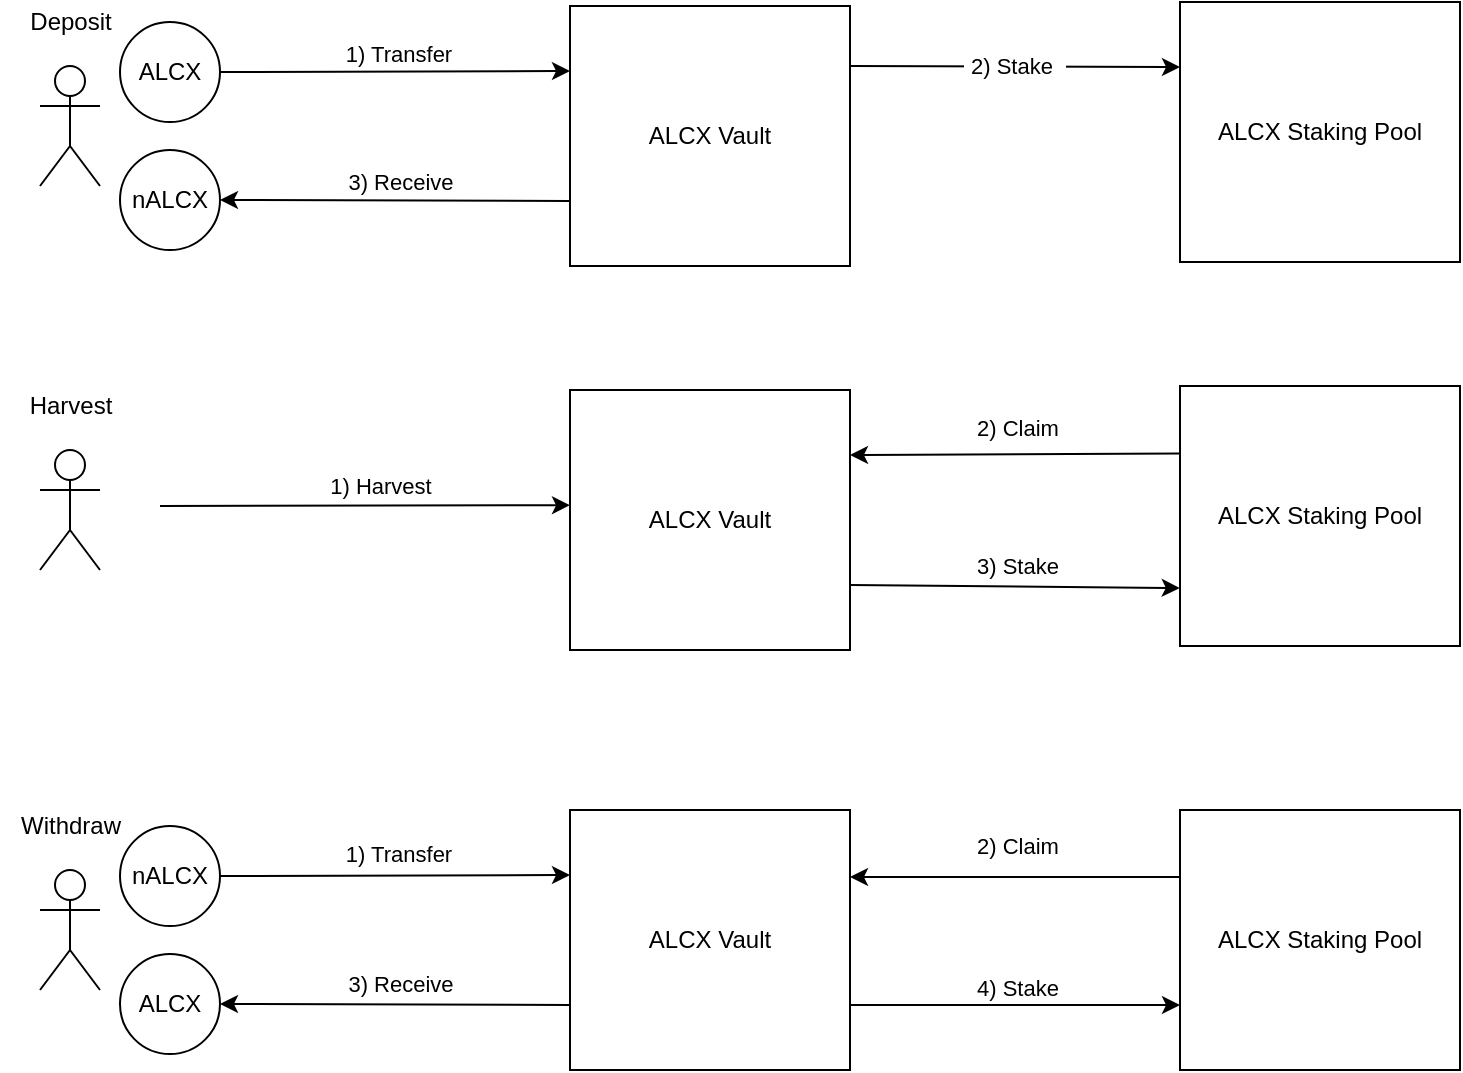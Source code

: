 <mxfile version="14.9.2" type="github"><diagram id="f4z-l0P3tyoFTymofpz4" name="Page-1"><mxGraphModel dx="984" dy="509" grid="1" gridSize="10" guides="1" tooltips="1" connect="1" arrows="1" fold="1" page="1" pageScale="1" pageWidth="850" pageHeight="1100" math="0" shadow="0"><root><mxCell id="0"/><mxCell id="1" parent="0"/><mxCell id="5XbI4EfbOt5XyNFQCaJV-1" value="ALCX Vault" style="whiteSpace=wrap;html=1;" vertex="1" parent="1"><mxGeometry x="355" y="290" width="140" height="130" as="geometry"/></mxCell><mxCell id="5XbI4EfbOt5XyNFQCaJV-2" value="" style="shape=umlActor;verticalLabelPosition=bottom;verticalAlign=top;html=1;outlineConnect=0;" vertex="1" parent="1"><mxGeometry x="90" y="320" width="30" height="60" as="geometry"/></mxCell><mxCell id="5XbI4EfbOt5XyNFQCaJV-3" value="" style="endArrow=classic;html=1;exitX=1;exitY=0.5;exitDx=0;exitDy=0;entryX=0;entryY=0.25;entryDx=0;entryDy=0;" edge="1" parent="1" source="5XbI4EfbOt5XyNFQCaJV-4" target="5XbI4EfbOt5XyNFQCaJV-1"><mxGeometry width="50" height="50" relative="1" as="geometry"><mxPoint x="185" y="334.5" as="sourcePoint"/><mxPoint x="355" y="334.5" as="targetPoint"/></mxGeometry></mxCell><mxCell id="5XbI4EfbOt5XyNFQCaJV-5" value="&amp;nbsp;1) Transfer&amp;nbsp;" style="edgeLabel;html=1;align=center;verticalAlign=middle;resizable=0;points=[];" vertex="1" connectable="0" parent="5XbI4EfbOt5XyNFQCaJV-3"><mxGeometry x="0.176" y="3" relative="1" as="geometry"><mxPoint x="-14" y="-6" as="offset"/></mxGeometry></mxCell><mxCell id="5XbI4EfbOt5XyNFQCaJV-4" value="ALCX" style="ellipse;whiteSpace=wrap;html=1;aspect=fixed;" vertex="1" parent="1"><mxGeometry x="130" y="298" width="50" height="50" as="geometry"/></mxCell><mxCell id="5XbI4EfbOt5XyNFQCaJV-6" value="nALCX" style="ellipse;whiteSpace=wrap;html=1;aspect=fixed;" vertex="1" parent="1"><mxGeometry x="130" y="362" width="50" height="50" as="geometry"/></mxCell><mxCell id="5XbI4EfbOt5XyNFQCaJV-7" value="" style="endArrow=classic;html=1;exitX=0;exitY=0.75;exitDx=0;exitDy=0;entryX=1;entryY=0.5;entryDx=0;entryDy=0;" edge="1" parent="1" source="5XbI4EfbOt5XyNFQCaJV-1" target="5XbI4EfbOt5XyNFQCaJV-6"><mxGeometry width="50" height="50" relative="1" as="geometry"><mxPoint x="210" y="470" as="sourcePoint"/><mxPoint x="380" y="470" as="targetPoint"/></mxGeometry></mxCell><mxCell id="5XbI4EfbOt5XyNFQCaJV-8" value="&amp;nbsp;3) Receive&amp;nbsp;" style="edgeLabel;html=1;align=center;verticalAlign=middle;resizable=0;points=[];" vertex="1" connectable="0" parent="5XbI4EfbOt5XyNFQCaJV-7"><mxGeometry x="0.176" y="3" relative="1" as="geometry"><mxPoint x="18" y="-12" as="offset"/></mxGeometry></mxCell><mxCell id="5XbI4EfbOt5XyNFQCaJV-10" value="ALCX Staking Pool" style="whiteSpace=wrap;html=1;" vertex="1" parent="1"><mxGeometry x="660" y="288" width="140" height="130" as="geometry"/></mxCell><mxCell id="5XbI4EfbOt5XyNFQCaJV-11" value="&amp;nbsp;2) Stake&amp;nbsp;&amp;nbsp;" style="endArrow=classic;html=1;entryX=0;entryY=0.25;entryDx=0;entryDy=0;" edge="1" parent="1" target="5XbI4EfbOt5XyNFQCaJV-10"><mxGeometry width="50" height="50" relative="1" as="geometry"><mxPoint x="495" y="320" as="sourcePoint"/><mxPoint x="545" y="270" as="targetPoint"/></mxGeometry></mxCell><mxCell id="5XbI4EfbOt5XyNFQCaJV-14" value="Deposit" style="text;html=1;resizable=0;autosize=1;align=center;verticalAlign=middle;points=[];fillColor=none;strokeColor=none;rounded=0;" vertex="1" parent="1"><mxGeometry x="75" y="288" width="60" height="20" as="geometry"/></mxCell><mxCell id="5XbI4EfbOt5XyNFQCaJV-15" value="ALCX Vault" style="whiteSpace=wrap;html=1;" vertex="1" parent="1"><mxGeometry x="355" y="482" width="140" height="130" as="geometry"/></mxCell><mxCell id="5XbI4EfbOt5XyNFQCaJV-16" value="" style="shape=umlActor;verticalLabelPosition=bottom;verticalAlign=top;html=1;outlineConnect=0;" vertex="1" parent="1"><mxGeometry x="90" y="512" width="30" height="60" as="geometry"/></mxCell><mxCell id="5XbI4EfbOt5XyNFQCaJV-23" value="ALCX Staking Pool" style="whiteSpace=wrap;html=1;" vertex="1" parent="1"><mxGeometry x="660" y="480" width="140" height="130" as="geometry"/></mxCell><mxCell id="5XbI4EfbOt5XyNFQCaJV-24" value="&amp;nbsp;2) Claim&amp;nbsp;&amp;nbsp;" style="endArrow=classic;html=1;entryX=1;entryY=0.25;entryDx=0;entryDy=0;exitX=-0.001;exitY=0.286;exitDx=0;exitDy=0;exitPerimeter=0;" edge="1" parent="1"><mxGeometry x="-0.029" y="-13" width="50" height="50" relative="1" as="geometry"><mxPoint x="660.28" y="513.75" as="sourcePoint"/><mxPoint x="495" y="514.5" as="targetPoint"/><mxPoint as="offset"/></mxGeometry></mxCell><mxCell id="5XbI4EfbOt5XyNFQCaJV-25" value="Harvest" style="text;html=1;resizable=0;autosize=1;align=center;verticalAlign=middle;points=[];fillColor=none;strokeColor=none;rounded=0;" vertex="1" parent="1"><mxGeometry x="75" y="480" width="60" height="20" as="geometry"/></mxCell><mxCell id="5XbI4EfbOt5XyNFQCaJV-27" value="&amp;nbsp;3) Stake&amp;nbsp;&amp;nbsp;" style="endArrow=classic;html=1;exitX=1;exitY=0.75;exitDx=0;exitDy=0;entryX=-0.001;entryY=0.777;entryDx=0;entryDy=0;entryPerimeter=0;" edge="1" parent="1" source="5XbI4EfbOt5XyNFQCaJV-15" target="5XbI4EfbOt5XyNFQCaJV-23"><mxGeometry x="0.03" y="10" width="50" height="50" relative="1" as="geometry"><mxPoint x="660.0" y="600.68" as="sourcePoint"/><mxPoint x="640" y="580" as="targetPoint"/><mxPoint as="offset"/></mxGeometry></mxCell><mxCell id="5XbI4EfbOt5XyNFQCaJV-28" value="" style="endArrow=classic;html=1;entryX=0;entryY=0.443;entryDx=0;entryDy=0;entryPerimeter=0;" edge="1" parent="1" target="5XbI4EfbOt5XyNFQCaJV-15"><mxGeometry width="50" height="50" relative="1" as="geometry"><mxPoint x="150" y="540" as="sourcePoint"/><mxPoint x="200" y="490" as="targetPoint"/></mxGeometry></mxCell><mxCell id="5XbI4EfbOt5XyNFQCaJV-29" value="1) Harvest" style="edgeLabel;html=1;align=center;verticalAlign=middle;resizable=0;points=[];" vertex="1" connectable="0" parent="5XbI4EfbOt5XyNFQCaJV-28"><mxGeometry x="-0.11" y="-1" relative="1" as="geometry"><mxPoint x="19" y="-11" as="offset"/></mxGeometry></mxCell><mxCell id="5XbI4EfbOt5XyNFQCaJV-34" value="Withdraw" style="text;html=1;resizable=0;autosize=1;align=center;verticalAlign=middle;points=[];fillColor=none;strokeColor=none;rounded=0;" vertex="1" parent="1"><mxGeometry x="70" y="690" width="70" height="20" as="geometry"/></mxCell><mxCell id="5XbI4EfbOt5XyNFQCaJV-38" value="ALCX Vault" style="whiteSpace=wrap;html=1;" vertex="1" parent="1"><mxGeometry x="355" y="692" width="140" height="130" as="geometry"/></mxCell><mxCell id="5XbI4EfbOt5XyNFQCaJV-39" value="" style="shape=umlActor;verticalLabelPosition=bottom;verticalAlign=top;html=1;outlineConnect=0;" vertex="1" parent="1"><mxGeometry x="90" y="722" width="30" height="60" as="geometry"/></mxCell><mxCell id="5XbI4EfbOt5XyNFQCaJV-40" value="" style="endArrow=classic;html=1;exitX=1;exitY=0.5;exitDx=0;exitDy=0;entryX=0;entryY=0.25;entryDx=0;entryDy=0;" edge="1" parent="1" source="5XbI4EfbOt5XyNFQCaJV-42" target="5XbI4EfbOt5XyNFQCaJV-38"><mxGeometry width="50" height="50" relative="1" as="geometry"><mxPoint x="185" y="736.5" as="sourcePoint"/><mxPoint x="355" y="736.5" as="targetPoint"/></mxGeometry></mxCell><mxCell id="5XbI4EfbOt5XyNFQCaJV-41" value="&amp;nbsp;1) Transfer&amp;nbsp;" style="edgeLabel;html=1;align=center;verticalAlign=middle;resizable=0;points=[];" vertex="1" connectable="0" parent="5XbI4EfbOt5XyNFQCaJV-40"><mxGeometry x="0.176" y="3" relative="1" as="geometry"><mxPoint x="-14" y="-8" as="offset"/></mxGeometry></mxCell><mxCell id="5XbI4EfbOt5XyNFQCaJV-42" value="nALCX" style="ellipse;whiteSpace=wrap;html=1;aspect=fixed;" vertex="1" parent="1"><mxGeometry x="130" y="700" width="50" height="50" as="geometry"/></mxCell><mxCell id="5XbI4EfbOt5XyNFQCaJV-43" value="ALCX" style="ellipse;whiteSpace=wrap;html=1;aspect=fixed;" vertex="1" parent="1"><mxGeometry x="130" y="764" width="50" height="50" as="geometry"/></mxCell><mxCell id="5XbI4EfbOt5XyNFQCaJV-44" value="" style="endArrow=classic;html=1;exitX=0;exitY=0.75;exitDx=0;exitDy=0;entryX=1;entryY=0.5;entryDx=0;entryDy=0;" edge="1" parent="1" source="5XbI4EfbOt5XyNFQCaJV-38" target="5XbI4EfbOt5XyNFQCaJV-43"><mxGeometry width="50" height="50" relative="1" as="geometry"><mxPoint x="210" y="872" as="sourcePoint"/><mxPoint x="380" y="872" as="targetPoint"/></mxGeometry></mxCell><mxCell id="5XbI4EfbOt5XyNFQCaJV-45" value="&amp;nbsp;3) Receive&amp;nbsp;" style="edgeLabel;html=1;align=center;verticalAlign=middle;resizable=0;points=[];" vertex="1" connectable="0" parent="5XbI4EfbOt5XyNFQCaJV-44"><mxGeometry x="0.176" y="3" relative="1" as="geometry"><mxPoint x="18" y="-13" as="offset"/></mxGeometry></mxCell><mxCell id="5XbI4EfbOt5XyNFQCaJV-46" value="ALCX Staking Pool" style="whiteSpace=wrap;html=1;" vertex="1" parent="1"><mxGeometry x="660" y="692" width="140" height="130" as="geometry"/></mxCell><mxCell id="5XbI4EfbOt5XyNFQCaJV-47" value="&amp;nbsp;2) Claim&amp;nbsp;&amp;nbsp;" style="endArrow=classic;html=1;entryX=1;entryY=0.25;entryDx=0;entryDy=0;exitX=0;exitY=0.25;exitDx=0;exitDy=0;" edge="1" parent="1"><mxGeometry x="-0.03" y="-16" width="50" height="50" relative="1" as="geometry"><mxPoint x="660" y="725.5" as="sourcePoint"/><mxPoint x="495" y="725.5" as="targetPoint"/><mxPoint as="offset"/></mxGeometry></mxCell><mxCell id="5XbI4EfbOt5XyNFQCaJV-49" value="&amp;nbsp;4) Stake&amp;nbsp;&amp;nbsp;" style="endArrow=classic;html=1;entryX=0;entryY=0.75;entryDx=0;entryDy=0;exitX=1;exitY=0.75;exitDx=0;exitDy=0;" edge="1" parent="1" source="5XbI4EfbOt5XyNFQCaJV-38" target="5XbI4EfbOt5XyNFQCaJV-46"><mxGeometry x="0.03" y="9" width="50" height="50" relative="1" as="geometry"><mxPoint x="660" y="870" as="sourcePoint"/><mxPoint x="495" y="870" as="targetPoint"/><mxPoint as="offset"/></mxGeometry></mxCell></root></mxGraphModel></diagram></mxfile>
